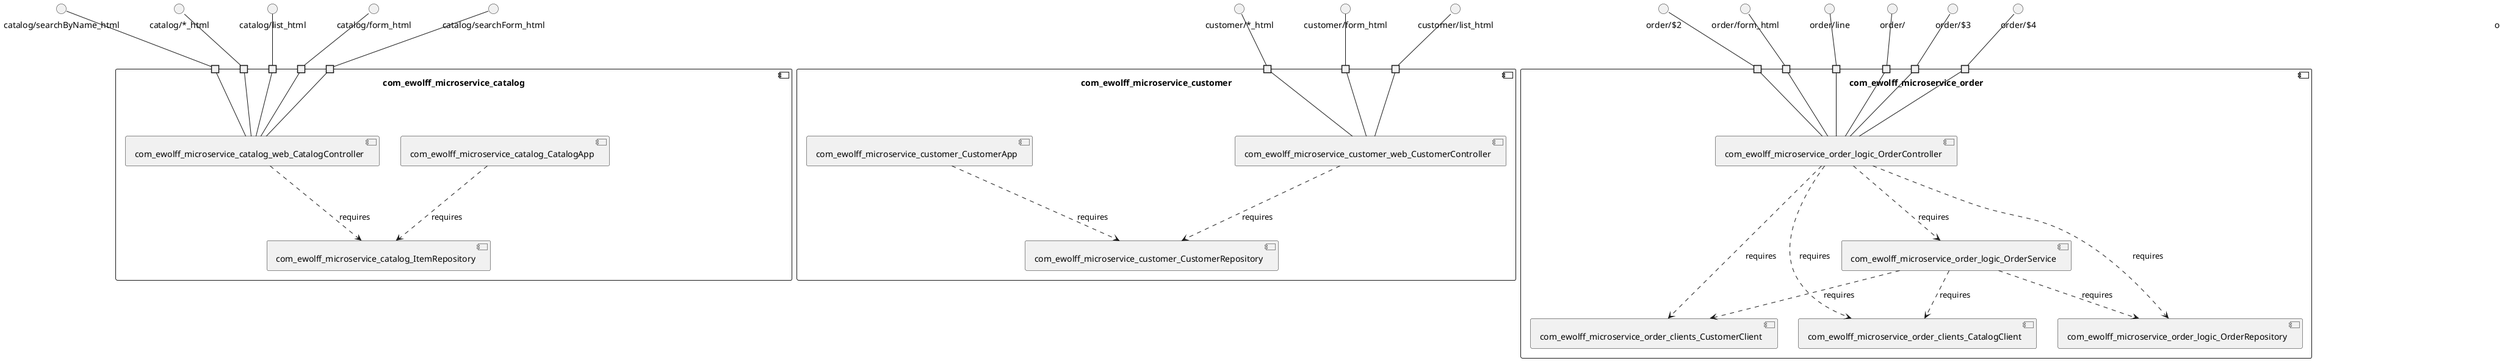@startuml
skinparam fixCircleLabelOverlapping true
skinparam componentStyle uml2
component "com_ewolff_microservice_catalog\n\n\n\n\n\n" {
[com_ewolff_microservice_catalog_CatalogApp]
[com_ewolff_microservice_catalog_ItemRepository]
[com_ewolff_microservice_catalog_web_CatalogController]
portin " " as com_ewolff_microservice_catalog_requires_catalog_list_html
portin " " as com_ewolff_microservice_catalog_requires_catalog_searchByName_html
portin " " as com_ewolff_microservice_catalog_requires_catalog_searchForm_html
portin " " as com_ewolff_microservice_catalog_requires_catalog__html
portin " " as com_ewolff_microservice_catalog_requires_catalog_form_html
[com_ewolff_microservice_catalog_web_CatalogController]..>[com_ewolff_microservice_catalog_ItemRepository] : requires
[com_ewolff_microservice_catalog_CatalogApp]..>[com_ewolff_microservice_catalog_ItemRepository] : requires
"com_ewolff_microservice_catalog_requires_catalog__html"--[com_ewolff_microservice_catalog_web_CatalogController]
"com_ewolff_microservice_catalog_requires_catalog_searchByName_html"--[com_ewolff_microservice_catalog_web_CatalogController]
"com_ewolff_microservice_catalog_requires_catalog_form_html"--[com_ewolff_microservice_catalog_web_CatalogController]
"com_ewolff_microservice_catalog_requires_catalog_list_html"--[com_ewolff_microservice_catalog_web_CatalogController]
"com_ewolff_microservice_catalog_requires_catalog_searchForm_html"--[com_ewolff_microservice_catalog_web_CatalogController]
}
interface "catalog/*_html" as interface.catalog__html
interface.catalog__html--"com_ewolff_microservice_catalog_requires_catalog__html"
interface "catalog/form_html" as interface.catalog_form_html
interface.catalog_form_html--"com_ewolff_microservice_catalog_requires_catalog_form_html"
interface "catalog/list_html" as interface.catalog_list_html
interface.catalog_list_html--"com_ewolff_microservice_catalog_requires_catalog_list_html"
interface "catalog/searchByName_html" as interface.catalog_searchByName_html
interface.catalog_searchByName_html--"com_ewolff_microservice_catalog_requires_catalog_searchByName_html"
interface "catalog/searchForm_html" as interface.catalog_searchForm_html
interface.catalog_searchForm_html--"com_ewolff_microservice_catalog_requires_catalog_searchForm_html"
component "com_ewolff_microservice_customer\n\n\n\n\n\n" {
[com_ewolff_microservice_customer_web_CustomerController]
[com_ewolff_microservice_customer_CustomerApp]
[com_ewolff_microservice_customer_CustomerRepository]
portin " " as com_ewolff_microservice_customer_requires_customer_list_html
portin " " as com_ewolff_microservice_customer_requires_customer_form_html
portin " " as com_ewolff_microservice_customer_requires_customer__html
[com_ewolff_microservice_customer_CustomerApp]..>[com_ewolff_microservice_customer_CustomerRepository] : requires
[com_ewolff_microservice_customer_web_CustomerController]..>[com_ewolff_microservice_customer_CustomerRepository] : requires
"com_ewolff_microservice_customer_requires_customer_form_html"--[com_ewolff_microservice_customer_web_CustomerController]
"com_ewolff_microservice_customer_requires_customer__html"--[com_ewolff_microservice_customer_web_CustomerController]
"com_ewolff_microservice_customer_requires_customer_list_html"--[com_ewolff_microservice_customer_web_CustomerController]
}
interface "customer/*_html" as interface.customer__html
interface.customer__html--"com_ewolff_microservice_customer_requires_customer__html"
interface "customer/form_html" as interface.customer_form_html
interface.customer_form_html--"com_ewolff_microservice_customer_requires_customer_form_html"
interface "customer/list_html" as interface.customer_list_html
interface.customer_list_html--"com_ewolff_microservice_customer_requires_customer_list_html"
component "com_ewolff_microservice_order\n\n\n\n\n\n" {
[com_ewolff_microservice_order_clients_CustomerClient]
[com_ewolff_microservice_order_logic_OrderService]
[com_ewolff_microservice_order_clients_CatalogClient]
[com_ewolff_microservice_order_logic_OrderController]
[com_ewolff_microservice_order_logic_OrderRepository]
portin " " as com_ewolff_microservice_order_requires_order_2
portin " " as com_ewolff_microservice_order_requires_order_3
portin " " as com_ewolff_microservice_order_requires_order_4
portin " " as com_ewolff_microservice_order_requires_order_form_html
portin " " as com_ewolff_microservice_order_requires_order_line
portin " " as com_ewolff_microservice_order_requires_order_
[com_ewolff_microservice_order_logic_OrderController]..>[com_ewolff_microservice_order_clients_CustomerClient] : requires
[com_ewolff_microservice_order_logic_OrderService]..>[com_ewolff_microservice_order_clients_CatalogClient] : requires
[com_ewolff_microservice_order_logic_OrderController]..>[com_ewolff_microservice_order_logic_OrderRepository] : requires
[com_ewolff_microservice_order_logic_OrderService]..>[com_ewolff_microservice_order_clients_CustomerClient] : requires
[com_ewolff_microservice_order_logic_OrderController]..>[com_ewolff_microservice_order_clients_CatalogClient] : requires
[com_ewolff_microservice_order_logic_OrderController]..>[com_ewolff_microservice_order_logic_OrderService] : requires
[com_ewolff_microservice_order_logic_OrderService]..>[com_ewolff_microservice_order_logic_OrderRepository] : requires
"com_ewolff_microservice_order_requires_order_3"--[com_ewolff_microservice_order_logic_OrderController]
"com_ewolff_microservice_order_requires_order_2"--[com_ewolff_microservice_order_logic_OrderController]
"com_ewolff_microservice_order_requires_order_"--[com_ewolff_microservice_order_logic_OrderController]
"com_ewolff_microservice_order_requires_order_line"--[com_ewolff_microservice_order_logic_OrderController]
"com_ewolff_microservice_order_requires_order_form_html"--[com_ewolff_microservice_order_logic_OrderController]
"com_ewolff_microservice_order_requires_order_4"--[com_ewolff_microservice_order_logic_OrderController]
}
interface "order/$2" as interface.order_2
interface.order_2--"com_ewolff_microservice_order_requires_order_2"
interface "order/$3" as interface.order_3
interface.order_3--"com_ewolff_microservice_order_requires_order_3"
interface "order/$4" as interface.order_4
interface.order_4--"com_ewolff_microservice_order_requires_order_4"
interface "order/" as interface.order_
interface.order_--"com_ewolff_microservice_order_requires_order_"
interface "order/form_html" as interface.order_form_html
interface.order_form_html--"com_ewolff_microservice_order_requires_order_form_html"
interface "order/line" as interface.order_line
interface.order_line--"com_ewolff_microservice_order_requires_order_line"
component "com_ewolff_microservice_order_catalogstub_CatalogStub\n\n\n\n\n\n" {
[com_ewolff_microservice_order_catalogstub_CatalogStub]
portin " " as com_ewolff_microservice_order_catalogstub_CatalogStub_requires_order_catalog
"com_ewolff_microservice_order_catalogstub_CatalogStub_requires_order_catalog"--[com_ewolff_microservice_order_catalogstub_CatalogStub]
}
interface "order/catalog" as interface.order_catalog
interface.order_catalog--"com_ewolff_microservice_order_catalogstub_CatalogStub_requires_order_catalog"
component "com_ewolff_microservice_order_customerstub_CustomerStub\n\n\n\n\n\n" {
[com_ewolff_microservice_order_customerstub_CustomerStub]
portin " " as com_ewolff_microservice_order_customerstub_CustomerStub_requires_order_customer
"com_ewolff_microservice_order_customerstub_CustomerStub_requires_order_customer"--[com_ewolff_microservice_order_customerstub_CustomerStub]
}
interface "order/customer" as interface.order_customer
interface.order_customer--"com_ewolff_microservice_order_customerstub_CustomerStub_requires_order_customer"

@enduml
